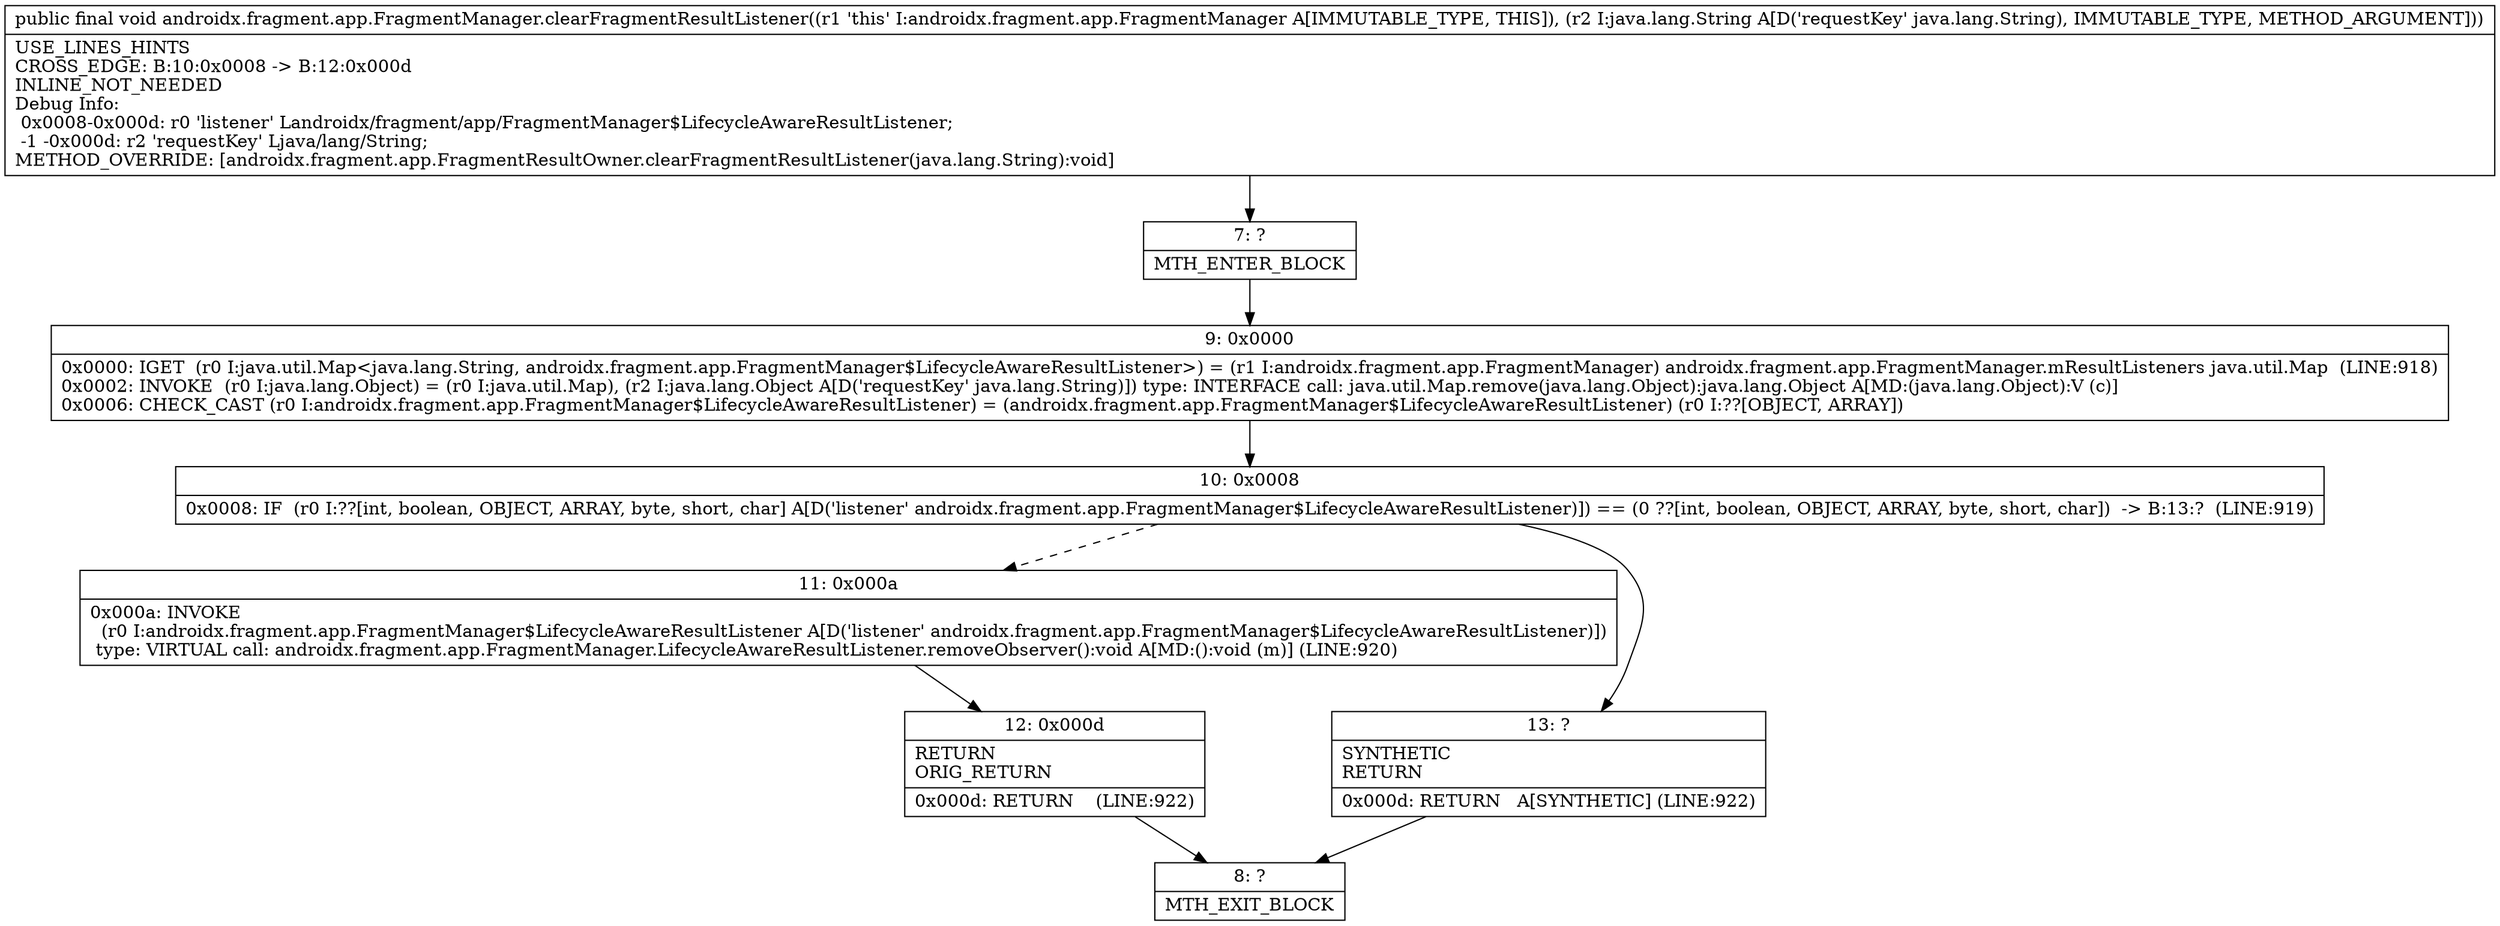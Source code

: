 digraph "CFG forandroidx.fragment.app.FragmentManager.clearFragmentResultListener(Ljava\/lang\/String;)V" {
Node_7 [shape=record,label="{7\:\ ?|MTH_ENTER_BLOCK\l}"];
Node_9 [shape=record,label="{9\:\ 0x0000|0x0000: IGET  (r0 I:java.util.Map\<java.lang.String, androidx.fragment.app.FragmentManager$LifecycleAwareResultListener\>) = (r1 I:androidx.fragment.app.FragmentManager) androidx.fragment.app.FragmentManager.mResultListeners java.util.Map  (LINE:918)\l0x0002: INVOKE  (r0 I:java.lang.Object) = (r0 I:java.util.Map), (r2 I:java.lang.Object A[D('requestKey' java.lang.String)]) type: INTERFACE call: java.util.Map.remove(java.lang.Object):java.lang.Object A[MD:(java.lang.Object):V (c)]\l0x0006: CHECK_CAST (r0 I:androidx.fragment.app.FragmentManager$LifecycleAwareResultListener) = (androidx.fragment.app.FragmentManager$LifecycleAwareResultListener) (r0 I:??[OBJECT, ARRAY]) \l}"];
Node_10 [shape=record,label="{10\:\ 0x0008|0x0008: IF  (r0 I:??[int, boolean, OBJECT, ARRAY, byte, short, char] A[D('listener' androidx.fragment.app.FragmentManager$LifecycleAwareResultListener)]) == (0 ??[int, boolean, OBJECT, ARRAY, byte, short, char])  \-\> B:13:?  (LINE:919)\l}"];
Node_11 [shape=record,label="{11\:\ 0x000a|0x000a: INVOKE  \l  (r0 I:androidx.fragment.app.FragmentManager$LifecycleAwareResultListener A[D('listener' androidx.fragment.app.FragmentManager$LifecycleAwareResultListener)])\l type: VIRTUAL call: androidx.fragment.app.FragmentManager.LifecycleAwareResultListener.removeObserver():void A[MD:():void (m)] (LINE:920)\l}"];
Node_12 [shape=record,label="{12\:\ 0x000d|RETURN\lORIG_RETURN\l|0x000d: RETURN    (LINE:922)\l}"];
Node_8 [shape=record,label="{8\:\ ?|MTH_EXIT_BLOCK\l}"];
Node_13 [shape=record,label="{13\:\ ?|SYNTHETIC\lRETURN\l|0x000d: RETURN   A[SYNTHETIC] (LINE:922)\l}"];
MethodNode[shape=record,label="{public final void androidx.fragment.app.FragmentManager.clearFragmentResultListener((r1 'this' I:androidx.fragment.app.FragmentManager A[IMMUTABLE_TYPE, THIS]), (r2 I:java.lang.String A[D('requestKey' java.lang.String), IMMUTABLE_TYPE, METHOD_ARGUMENT]))  | USE_LINES_HINTS\lCROSS_EDGE: B:10:0x0008 \-\> B:12:0x000d\lINLINE_NOT_NEEDED\lDebug Info:\l  0x0008\-0x000d: r0 'listener' Landroidx\/fragment\/app\/FragmentManager$LifecycleAwareResultListener;\l  \-1 \-0x000d: r2 'requestKey' Ljava\/lang\/String;\lMETHOD_OVERRIDE: [androidx.fragment.app.FragmentResultOwner.clearFragmentResultListener(java.lang.String):void]\l}"];
MethodNode -> Node_7;Node_7 -> Node_9;
Node_9 -> Node_10;
Node_10 -> Node_11[style=dashed];
Node_10 -> Node_13;
Node_11 -> Node_12;
Node_12 -> Node_8;
Node_13 -> Node_8;
}


